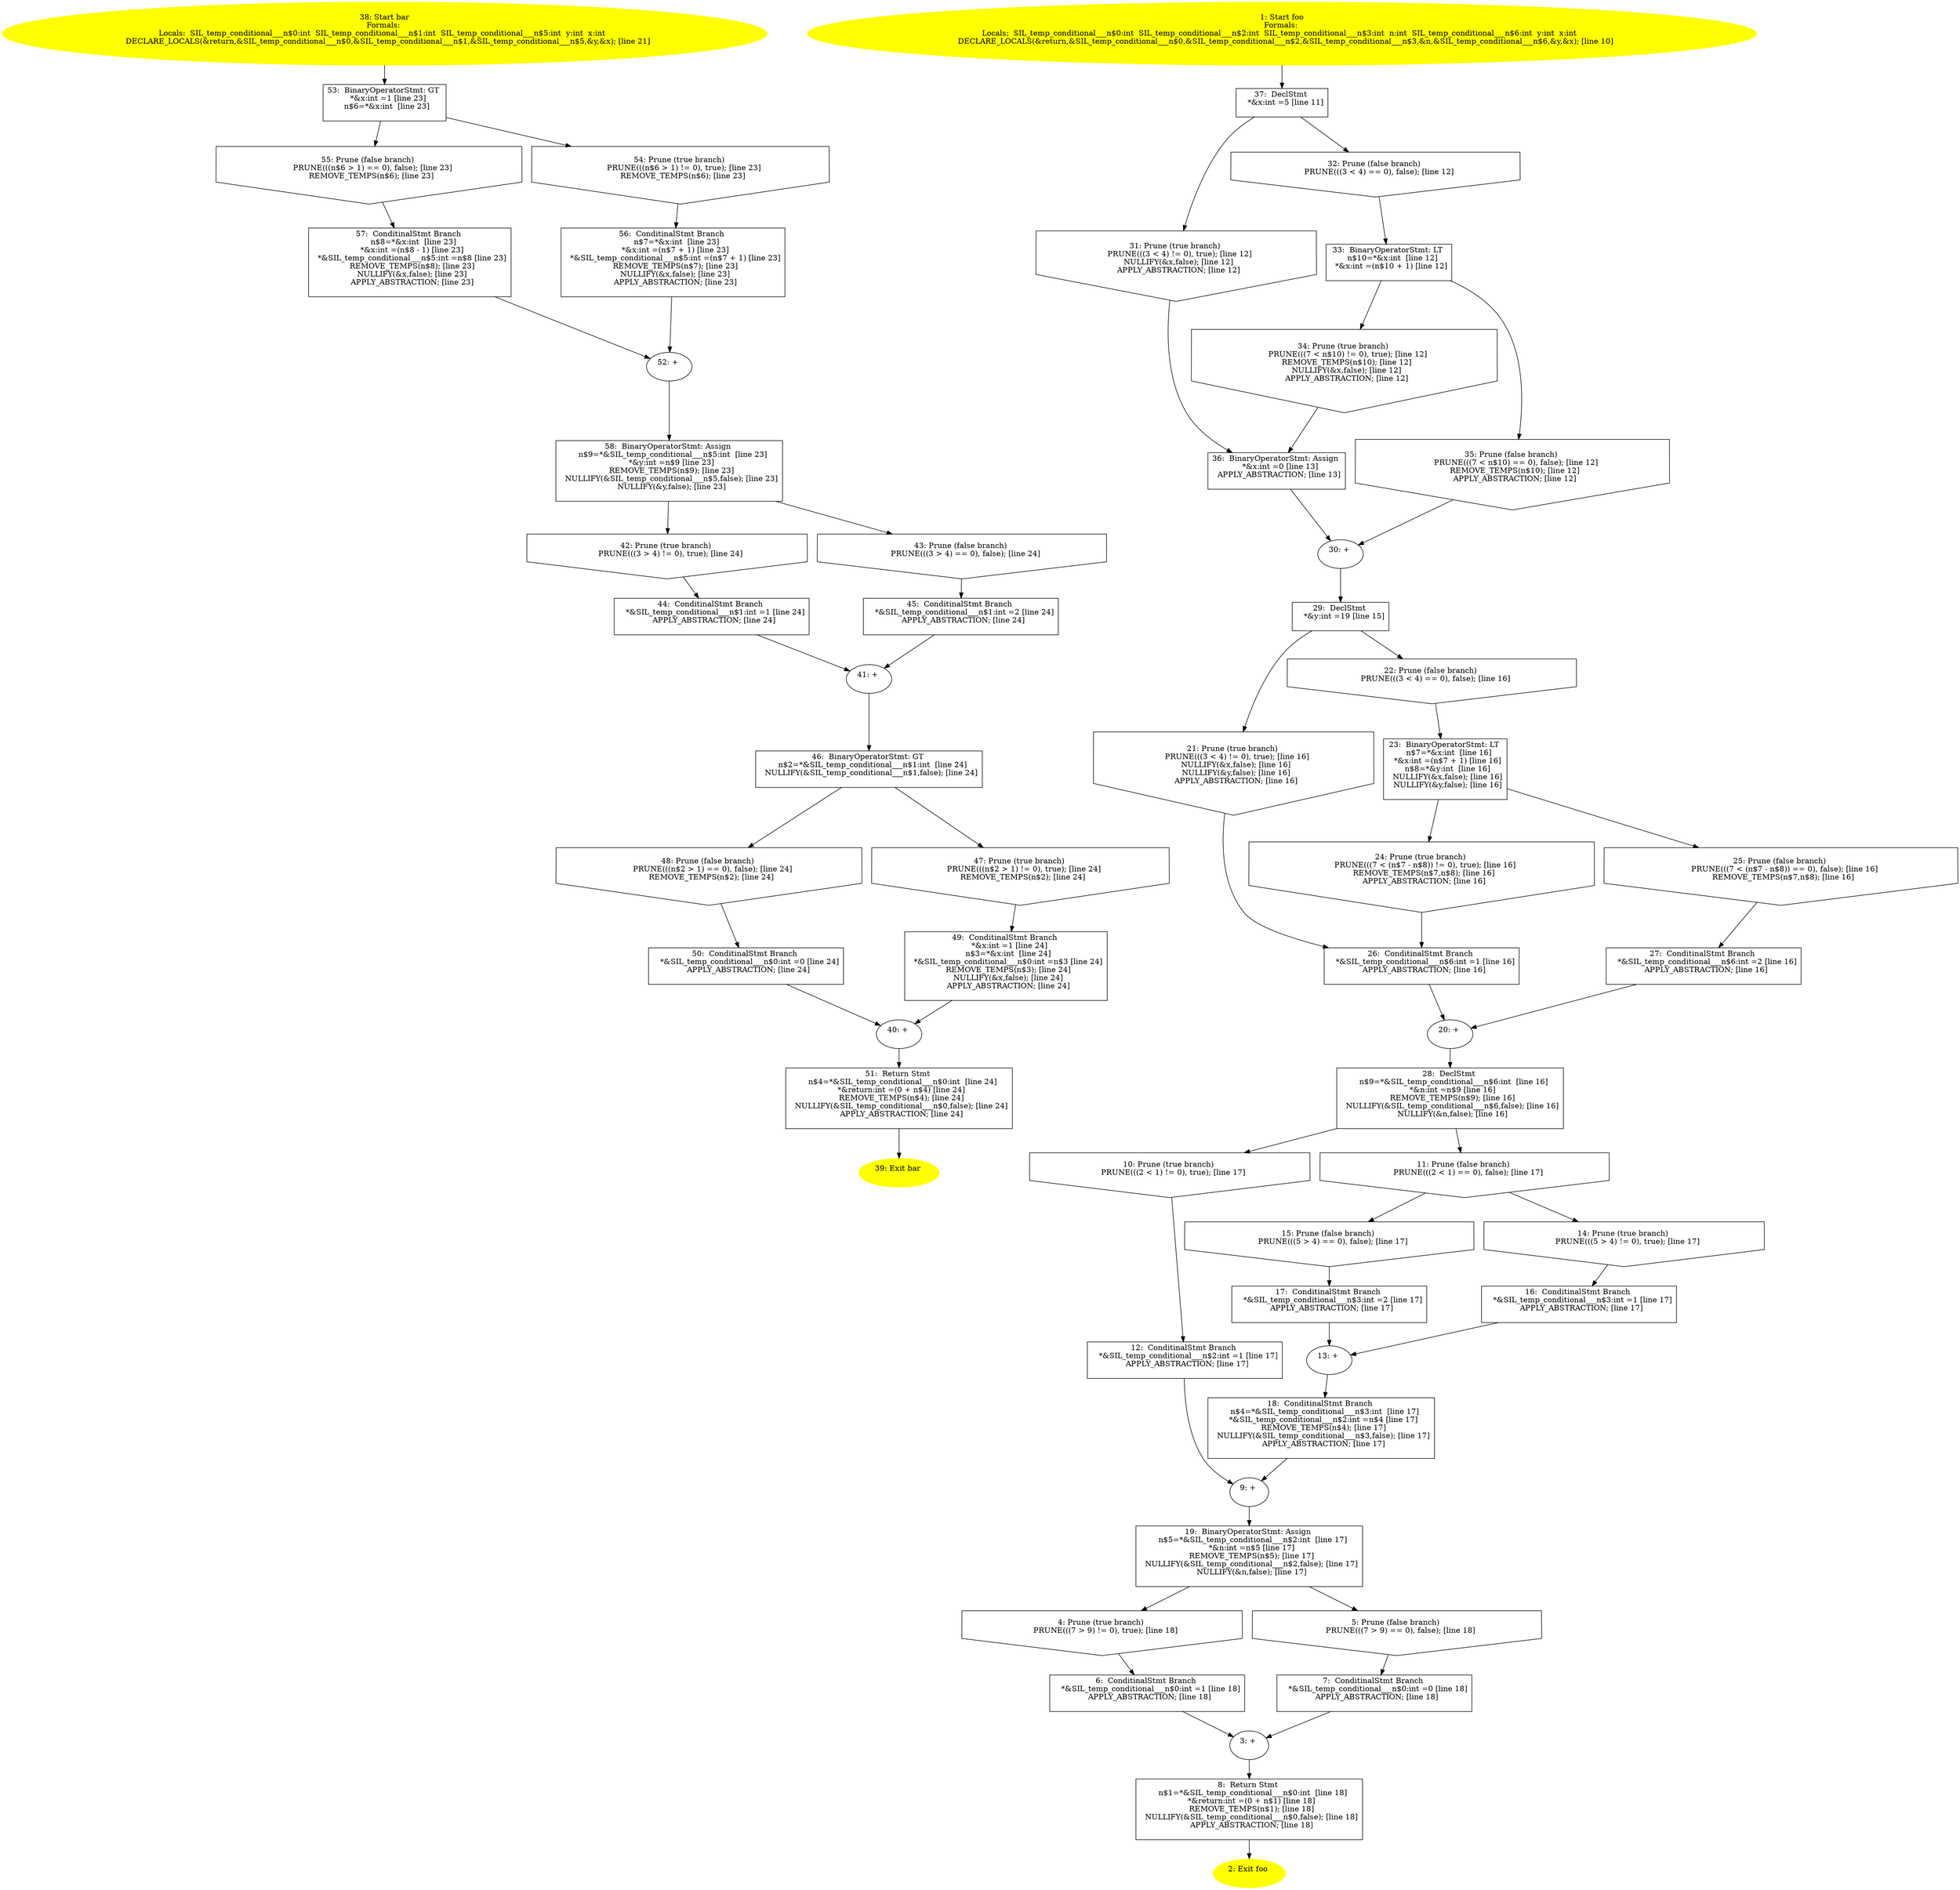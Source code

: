 digraph iCFG {
58 [label="58:  BinaryOperatorStmt: Assign \n   n$9=*&SIL_temp_conditional___n$5:int  [line 23]\n  *&y:int =n$9 [line 23]\n  REMOVE_TEMPS(n$9); [line 23]\n  NULLIFY(&SIL_temp_conditional___n$5,false); [line 23]\n  NULLIFY(&y,false); [line 23]\n " shape="box"]
	

	 58 -> 42 ;
	 58 -> 43 ;
57 [label="57:  ConditinalStmt Branch \n   n$8=*&x:int  [line 23]\n  *&x:int =(n$8 - 1) [line 23]\n  *&SIL_temp_conditional___n$5:int =n$8 [line 23]\n  REMOVE_TEMPS(n$8); [line 23]\n  NULLIFY(&x,false); [line 23]\n  APPLY_ABSTRACTION; [line 23]\n " shape="box"]
	

	 57 -> 52 ;
56 [label="56:  ConditinalStmt Branch \n   n$7=*&x:int  [line 23]\n  *&x:int =(n$7 + 1) [line 23]\n  *&SIL_temp_conditional___n$5:int =(n$7 + 1) [line 23]\n  REMOVE_TEMPS(n$7); [line 23]\n  NULLIFY(&x,false); [line 23]\n  APPLY_ABSTRACTION; [line 23]\n " shape="box"]
	

	 56 -> 52 ;
55 [label="55: Prune (false branch) \n   PRUNE(((n$6 > 1) == 0), false); [line 23]\n  REMOVE_TEMPS(n$6); [line 23]\n " shape="invhouse"]
	

	 55 -> 57 ;
54 [label="54: Prune (true branch) \n   PRUNE(((n$6 > 1) != 0), true); [line 23]\n  REMOVE_TEMPS(n$6); [line 23]\n " shape="invhouse"]
	

	 54 -> 56 ;
53 [label="53:  BinaryOperatorStmt: GT \n   *&x:int =1 [line 23]\n  n$6=*&x:int  [line 23]\n " shape="box"]
	

	 53 -> 54 ;
	 53 -> 55 ;
52 [label="52: + \n  " ]
	

	 52 -> 58 ;
51 [label="51:  Return Stmt \n   n$4=*&SIL_temp_conditional___n$0:int  [line 24]\n  *&return:int =(0 + n$4) [line 24]\n  REMOVE_TEMPS(n$4); [line 24]\n  NULLIFY(&SIL_temp_conditional___n$0,false); [line 24]\n  APPLY_ABSTRACTION; [line 24]\n " shape="box"]
	

	 51 -> 39 ;
50 [label="50:  ConditinalStmt Branch \n   *&SIL_temp_conditional___n$0:int =0 [line 24]\n  APPLY_ABSTRACTION; [line 24]\n " shape="box"]
	

	 50 -> 40 ;
49 [label="49:  ConditinalStmt Branch \n   *&x:int =1 [line 24]\n  n$3=*&x:int  [line 24]\n  *&SIL_temp_conditional___n$0:int =n$3 [line 24]\n  REMOVE_TEMPS(n$3); [line 24]\n  NULLIFY(&x,false); [line 24]\n  APPLY_ABSTRACTION; [line 24]\n " shape="box"]
	

	 49 -> 40 ;
48 [label="48: Prune (false branch) \n   PRUNE(((n$2 > 1) == 0), false); [line 24]\n  REMOVE_TEMPS(n$2); [line 24]\n " shape="invhouse"]
	

	 48 -> 50 ;
47 [label="47: Prune (true branch) \n   PRUNE(((n$2 > 1) != 0), true); [line 24]\n  REMOVE_TEMPS(n$2); [line 24]\n " shape="invhouse"]
	

	 47 -> 49 ;
46 [label="46:  BinaryOperatorStmt: GT \n   n$2=*&SIL_temp_conditional___n$1:int  [line 24]\n  NULLIFY(&SIL_temp_conditional___n$1,false); [line 24]\n " shape="box"]
	

	 46 -> 47 ;
	 46 -> 48 ;
45 [label="45:  ConditinalStmt Branch \n   *&SIL_temp_conditional___n$1:int =2 [line 24]\n  APPLY_ABSTRACTION; [line 24]\n " shape="box"]
	

	 45 -> 41 ;
44 [label="44:  ConditinalStmt Branch \n   *&SIL_temp_conditional___n$1:int =1 [line 24]\n  APPLY_ABSTRACTION; [line 24]\n " shape="box"]
	

	 44 -> 41 ;
43 [label="43: Prune (false branch) \n   PRUNE(((3 > 4) == 0), false); [line 24]\n " shape="invhouse"]
	

	 43 -> 45 ;
42 [label="42: Prune (true branch) \n   PRUNE(((3 > 4) != 0), true); [line 24]\n " shape="invhouse"]
	

	 42 -> 44 ;
41 [label="41: + \n  " ]
	

	 41 -> 46 ;
40 [label="40: + \n  " ]
	

	 40 -> 51 ;
39 [label="39: Exit bar \n  " color=yellow style=filled]
	

38 [label="38: Start bar\nFormals: \nLocals:  SIL_temp_conditional___n$0:int  SIL_temp_conditional___n$1:int  SIL_temp_conditional___n$5:int  y:int  x:int  \n   DECLARE_LOCALS(&return,&SIL_temp_conditional___n$0,&SIL_temp_conditional___n$1,&SIL_temp_conditional___n$5,&y,&x); [line 21]\n " color=yellow style=filled]
	

	 38 -> 53 ;
37 [label="37:  DeclStmt \n   *&x:int =5 [line 11]\n " shape="box"]
	

	 37 -> 31 ;
	 37 -> 32 ;
36 [label="36:  BinaryOperatorStmt: Assign \n   *&x:int =0 [line 13]\n  APPLY_ABSTRACTION; [line 13]\n " shape="box"]
	

	 36 -> 30 ;
35 [label="35: Prune (false branch) \n   PRUNE(((7 < n$10) == 0), false); [line 12]\n  REMOVE_TEMPS(n$10); [line 12]\n  APPLY_ABSTRACTION; [line 12]\n " shape="invhouse"]
	

	 35 -> 30 ;
34 [label="34: Prune (true branch) \n   PRUNE(((7 < n$10) != 0), true); [line 12]\n  REMOVE_TEMPS(n$10); [line 12]\n  NULLIFY(&x,false); [line 12]\n  APPLY_ABSTRACTION; [line 12]\n " shape="invhouse"]
	

	 34 -> 36 ;
33 [label="33:  BinaryOperatorStmt: LT \n   n$10=*&x:int  [line 12]\n  *&x:int =(n$10 + 1) [line 12]\n " shape="box"]
	

	 33 -> 34 ;
	 33 -> 35 ;
32 [label="32: Prune (false branch) \n   PRUNE(((3 < 4) == 0), false); [line 12]\n " shape="invhouse"]
	

	 32 -> 33 ;
31 [label="31: Prune (true branch) \n   PRUNE(((3 < 4) != 0), true); [line 12]\n  NULLIFY(&x,false); [line 12]\n  APPLY_ABSTRACTION; [line 12]\n " shape="invhouse"]
	

	 31 -> 36 ;
30 [label="30: + \n  " ]
	

	 30 -> 29 ;
29 [label="29:  DeclStmt \n   *&y:int =19 [line 15]\n " shape="box"]
	

	 29 -> 21 ;
	 29 -> 22 ;
28 [label="28:  DeclStmt \n   n$9=*&SIL_temp_conditional___n$6:int  [line 16]\n  *&n:int =n$9 [line 16]\n  REMOVE_TEMPS(n$9); [line 16]\n  NULLIFY(&SIL_temp_conditional___n$6,false); [line 16]\n  NULLIFY(&n,false); [line 16]\n " shape="box"]
	

	 28 -> 10 ;
	 28 -> 11 ;
27 [label="27:  ConditinalStmt Branch \n   *&SIL_temp_conditional___n$6:int =2 [line 16]\n  APPLY_ABSTRACTION; [line 16]\n " shape="box"]
	

	 27 -> 20 ;
26 [label="26:  ConditinalStmt Branch \n   *&SIL_temp_conditional___n$6:int =1 [line 16]\n  APPLY_ABSTRACTION; [line 16]\n " shape="box"]
	

	 26 -> 20 ;
25 [label="25: Prune (false branch) \n   PRUNE(((7 < (n$7 - n$8)) == 0), false); [line 16]\n  REMOVE_TEMPS(n$7,n$8); [line 16]\n " shape="invhouse"]
	

	 25 -> 27 ;
24 [label="24: Prune (true branch) \n   PRUNE(((7 < (n$7 - n$8)) != 0), true); [line 16]\n  REMOVE_TEMPS(n$7,n$8); [line 16]\n  APPLY_ABSTRACTION; [line 16]\n " shape="invhouse"]
	

	 24 -> 26 ;
23 [label="23:  BinaryOperatorStmt: LT \n   n$7=*&x:int  [line 16]\n  *&x:int =(n$7 + 1) [line 16]\n  n$8=*&y:int  [line 16]\n  NULLIFY(&x,false); [line 16]\n  NULLIFY(&y,false); [line 16]\n " shape="box"]
	

	 23 -> 24 ;
	 23 -> 25 ;
22 [label="22: Prune (false branch) \n   PRUNE(((3 < 4) == 0), false); [line 16]\n " shape="invhouse"]
	

	 22 -> 23 ;
21 [label="21: Prune (true branch) \n   PRUNE(((3 < 4) != 0), true); [line 16]\n  NULLIFY(&x,false); [line 16]\n  NULLIFY(&y,false); [line 16]\n  APPLY_ABSTRACTION; [line 16]\n " shape="invhouse"]
	

	 21 -> 26 ;
20 [label="20: + \n  " ]
	

	 20 -> 28 ;
19 [label="19:  BinaryOperatorStmt: Assign \n   n$5=*&SIL_temp_conditional___n$2:int  [line 17]\n  *&n:int =n$5 [line 17]\n  REMOVE_TEMPS(n$5); [line 17]\n  NULLIFY(&SIL_temp_conditional___n$2,false); [line 17]\n  NULLIFY(&n,false); [line 17]\n " shape="box"]
	

	 19 -> 4 ;
	 19 -> 5 ;
18 [label="18:  ConditinalStmt Branch \n   n$4=*&SIL_temp_conditional___n$3:int  [line 17]\n  *&SIL_temp_conditional___n$2:int =n$4 [line 17]\n  REMOVE_TEMPS(n$4); [line 17]\n  NULLIFY(&SIL_temp_conditional___n$3,false); [line 17]\n  APPLY_ABSTRACTION; [line 17]\n " shape="box"]
	

	 18 -> 9 ;
17 [label="17:  ConditinalStmt Branch \n   *&SIL_temp_conditional___n$3:int =2 [line 17]\n  APPLY_ABSTRACTION; [line 17]\n " shape="box"]
	

	 17 -> 13 ;
16 [label="16:  ConditinalStmt Branch \n   *&SIL_temp_conditional___n$3:int =1 [line 17]\n  APPLY_ABSTRACTION; [line 17]\n " shape="box"]
	

	 16 -> 13 ;
15 [label="15: Prune (false branch) \n   PRUNE(((5 > 4) == 0), false); [line 17]\n " shape="invhouse"]
	

	 15 -> 17 ;
14 [label="14: Prune (true branch) \n   PRUNE(((5 > 4) != 0), true); [line 17]\n " shape="invhouse"]
	

	 14 -> 16 ;
13 [label="13: + \n  " ]
	

	 13 -> 18 ;
12 [label="12:  ConditinalStmt Branch \n   *&SIL_temp_conditional___n$2:int =1 [line 17]\n  APPLY_ABSTRACTION; [line 17]\n " shape="box"]
	

	 12 -> 9 ;
11 [label="11: Prune (false branch) \n   PRUNE(((2 < 1) == 0), false); [line 17]\n " shape="invhouse"]
	

	 11 -> 14 ;
	 11 -> 15 ;
10 [label="10: Prune (true branch) \n   PRUNE(((2 < 1) != 0), true); [line 17]\n " shape="invhouse"]
	

	 10 -> 12 ;
9 [label="9: + \n  " ]
	

	 9 -> 19 ;
8 [label="8:  Return Stmt \n   n$1=*&SIL_temp_conditional___n$0:int  [line 18]\n  *&return:int =(0 + n$1) [line 18]\n  REMOVE_TEMPS(n$1); [line 18]\n  NULLIFY(&SIL_temp_conditional___n$0,false); [line 18]\n  APPLY_ABSTRACTION; [line 18]\n " shape="box"]
	

	 8 -> 2 ;
7 [label="7:  ConditinalStmt Branch \n   *&SIL_temp_conditional___n$0:int =0 [line 18]\n  APPLY_ABSTRACTION; [line 18]\n " shape="box"]
	

	 7 -> 3 ;
6 [label="6:  ConditinalStmt Branch \n   *&SIL_temp_conditional___n$0:int =1 [line 18]\n  APPLY_ABSTRACTION; [line 18]\n " shape="box"]
	

	 6 -> 3 ;
5 [label="5: Prune (false branch) \n   PRUNE(((7 > 9) == 0), false); [line 18]\n " shape="invhouse"]
	

	 5 -> 7 ;
4 [label="4: Prune (true branch) \n   PRUNE(((7 > 9) != 0), true); [line 18]\n " shape="invhouse"]
	

	 4 -> 6 ;
3 [label="3: + \n  " ]
	

	 3 -> 8 ;
2 [label="2: Exit foo \n  " color=yellow style=filled]
	

1 [label="1: Start foo\nFormals: \nLocals:  SIL_temp_conditional___n$0:int  SIL_temp_conditional___n$2:int  SIL_temp_conditional___n$3:int  n:int  SIL_temp_conditional___n$6:int  y:int  x:int  \n   DECLARE_LOCALS(&return,&SIL_temp_conditional___n$0,&SIL_temp_conditional___n$2,&SIL_temp_conditional___n$3,&n,&SIL_temp_conditional___n$6,&y,&x); [line 10]\n " color=yellow style=filled]
	

	 1 -> 37 ;
}
